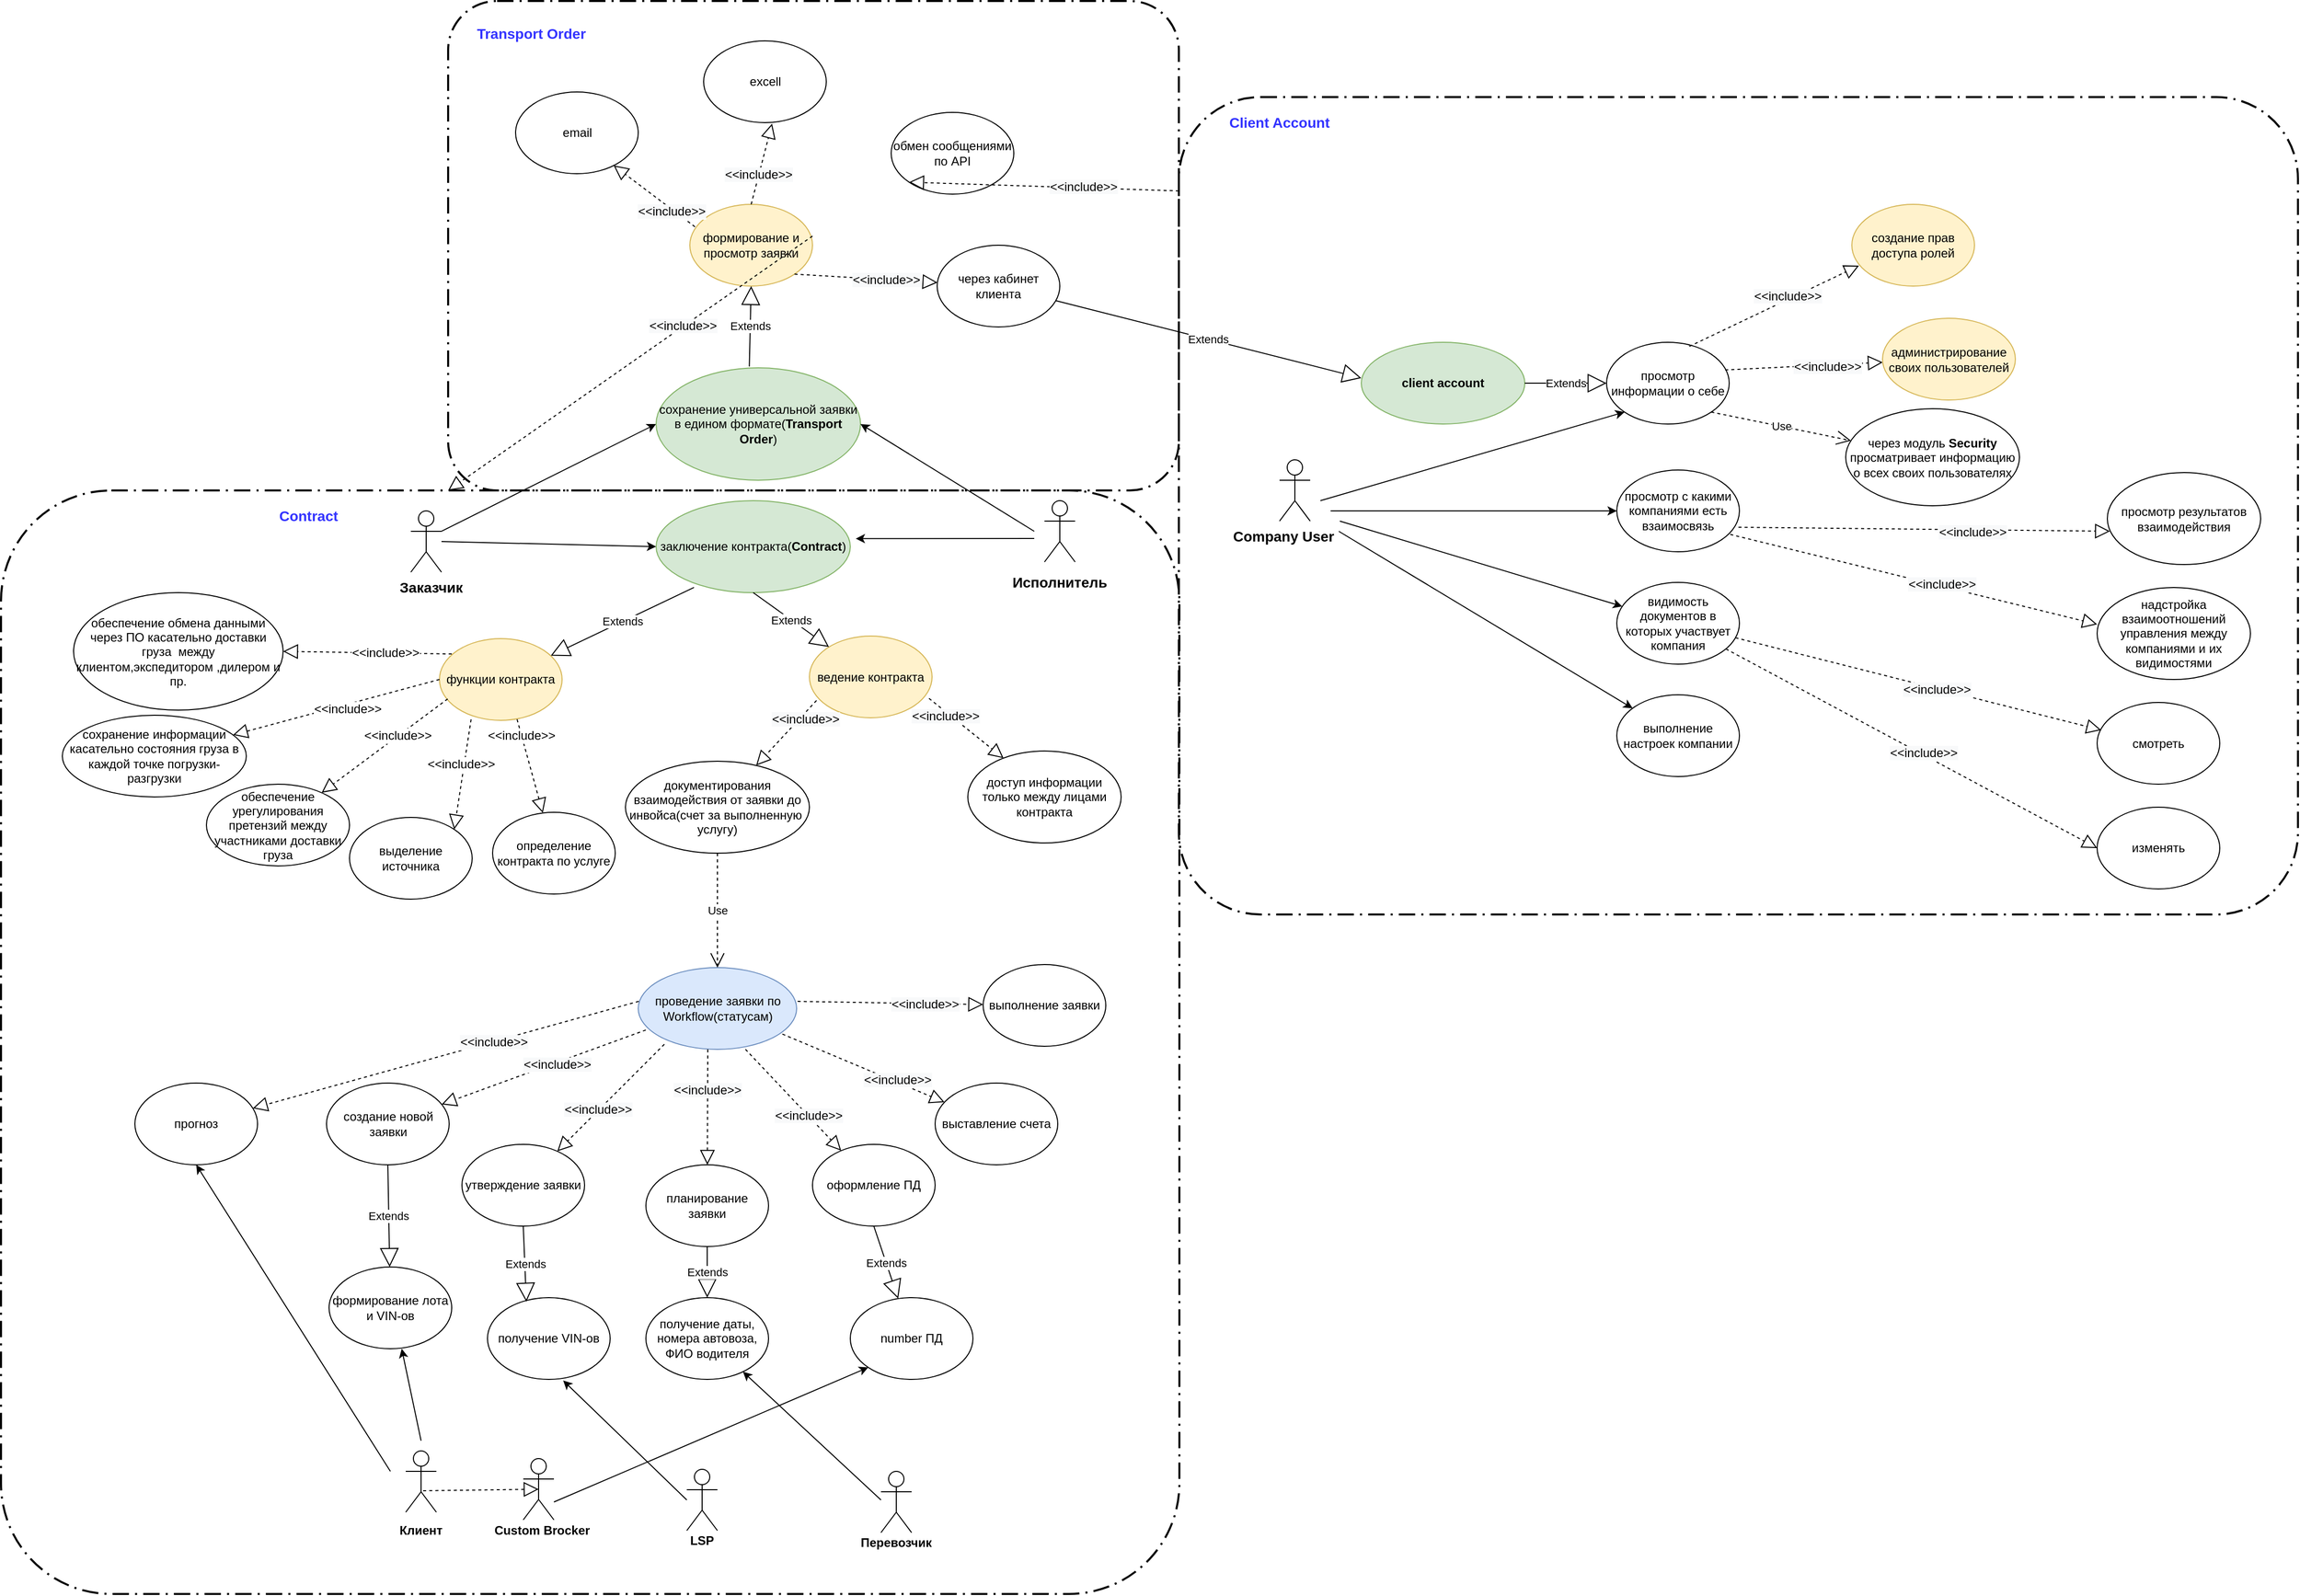 <mxfile pages="1" version="11.2.8" type="github"><diagram id="C6Fg2NXUSFVUygiS9ZsN" name="Page-1"><mxGraphModel dx="2249" dy="1963" grid="1" gridSize="10" guides="1" tooltips="1" connect="1" arrows="1" fold="1" page="1" pageScale="1" pageWidth="827" pageHeight="1169" math="0" shadow="0"><root><mxCell id="0"/><mxCell id="1" parent="0"/><mxCell id="0U8aigHpky5K89LQjDXN-1" value="Actor" style="shape=umlActor;verticalLabelPosition=bottom;labelBackgroundColor=#ffffff;verticalAlign=top;html=1;outlineConnect=0;noLabel=1;" parent="1" vertex="1"><mxGeometry x="80" y="140" width="30" height="60" as="geometry"/></mxCell><mxCell id="0U8aigHpky5K89LQjDXN-2" value="Actor" style="shape=umlActor;verticalLabelPosition=bottom;labelBackgroundColor=#ffffff;verticalAlign=top;html=1;outlineConnect=0;noLabel=1;" parent="1" vertex="1"><mxGeometry x="700" y="130" width="30" height="60" as="geometry"/></mxCell><mxCell id="0U8aigHpky5K89LQjDXN-4" value="&lt;b&gt;&lt;font style=&quot;font-size: 14px&quot;&gt;Заказчик&lt;/font&gt;&lt;/b&gt;" style="text;html=1;strokeColor=none;fillColor=none;align=center;verticalAlign=middle;whiteSpace=wrap;rounded=0;" parent="1" vertex="1"><mxGeometry x="80" y="205" width="40" height="20" as="geometry"/></mxCell><mxCell id="0U8aigHpky5K89LQjDXN-5" value="&lt;font style=&quot;font-size: 14px&quot;&gt;&lt;b&gt;Исполнитель&lt;/b&gt;&lt;/font&gt;" style="text;html=1;strokeColor=none;fillColor=none;align=center;verticalAlign=middle;whiteSpace=wrap;rounded=0;" parent="1" vertex="1"><mxGeometry x="695" y="200" width="40" height="20" as="geometry"/></mxCell><mxCell id="0U8aigHpky5K89LQjDXN-6" value="заключение контракта(&lt;b&gt;Contract&lt;/b&gt;)" style="ellipse;whiteSpace=wrap;html=1;fillColor=#d5e8d4;strokeColor=#82b366;" parent="1" vertex="1"><mxGeometry x="320" y="130" width="190" height="90" as="geometry"/></mxCell><mxCell id="0U8aigHpky5K89LQjDXN-7" value="" style="endArrow=classic;html=1;entryX=0;entryY=0.5;entryDx=0;entryDy=0;" parent="1" target="0U8aigHpky5K89LQjDXN-6" edge="1"><mxGeometry width="50" height="50" relative="1" as="geometry"><mxPoint x="110" y="170" as="sourcePoint"/><mxPoint x="290" y="150" as="targetPoint"/></mxGeometry></mxCell><mxCell id="0U8aigHpky5K89LQjDXN-8" value="" style="endArrow=classic;html=1;entryX=1.028;entryY=0.413;entryDx=0;entryDy=0;entryPerimeter=0;" parent="1" target="0U8aigHpky5K89LQjDXN-6" edge="1"><mxGeometry width="50" height="50" relative="1" as="geometry"><mxPoint x="690" y="167" as="sourcePoint"/><mxPoint x="580" y="140" as="targetPoint"/></mxGeometry></mxCell><mxCell id="0U8aigHpky5K89LQjDXN-9" value="ведение контракта" style="ellipse;whiteSpace=wrap;html=1;fillColor=#fff2cc;strokeColor=#d6b656;" parent="1" vertex="1"><mxGeometry x="470" y="262.5" width="120" height="80" as="geometry"/></mxCell><mxCell id="0U8aigHpky5K89LQjDXN-11" value="документирования взаимодействия от заявки до инвойса(счет за выполненную&amp;nbsp; услугу)" style="ellipse;whiteSpace=wrap;html=1;" parent="1" vertex="1"><mxGeometry x="290" y="385" width="180" height="90" as="geometry"/></mxCell><mxCell id="0U8aigHpky5K89LQjDXN-14" value="доступ информации только между лицами контракта" style="ellipse;whiteSpace=wrap;html=1;" parent="1" vertex="1"><mxGeometry x="625" y="375" width="150" height="90" as="geometry"/></mxCell><mxCell id="0U8aigHpky5K89LQjDXN-16" value="" style="endArrow=classic;html=1;exitX=1;exitY=0.333;exitDx=0;exitDy=0;exitPerimeter=0;entryX=0;entryY=0.5;entryDx=0;entryDy=0;" parent="1" source="0U8aigHpky5K89LQjDXN-1" target="0U8aigHpky5K89LQjDXN-17" edge="1"><mxGeometry width="50" height="50" relative="1" as="geometry"><mxPoint x="230" y="100" as="sourcePoint"/><mxPoint x="280" y="50" as="targetPoint"/></mxGeometry></mxCell><mxCell id="0U8aigHpky5K89LQjDXN-17" value="сохранение универсальной заявки в едином формате(&lt;b&gt;Transport Order&lt;/b&gt;)" style="ellipse;whiteSpace=wrap;html=1;fillColor=#d5e8d4;strokeColor=#82b366;" parent="1" vertex="1"><mxGeometry x="320" width="200" height="110" as="geometry"/></mxCell><mxCell id="0U8aigHpky5K89LQjDXN-19" value="" style="endArrow=classic;html=1;entryX=1;entryY=0.5;entryDx=0;entryDy=0;" parent="1" target="0U8aigHpky5K89LQjDXN-17" edge="1"><mxGeometry width="50" height="50" relative="1" as="geometry"><mxPoint x="690" y="160" as="sourcePoint"/><mxPoint x="510" y="80" as="targetPoint"/></mxGeometry></mxCell><mxCell id="0U8aigHpky5K89LQjDXN-21" value="формирование и просмотр заявки" style="ellipse;whiteSpace=wrap;html=1;fillColor=#fff2cc;strokeColor=#d6b656;" parent="1" vertex="1"><mxGeometry x="353" y="-160" width="120" height="80" as="geometry"/></mxCell><mxCell id="0U8aigHpky5K89LQjDXN-25" value="email" style="ellipse;whiteSpace=wrap;html=1;" parent="1" vertex="1"><mxGeometry x="182.5" y="-270" width="120" height="80" as="geometry"/></mxCell><mxCell id="0U8aigHpky5K89LQjDXN-26" value="excell" style="ellipse;whiteSpace=wrap;html=1;" parent="1" vertex="1"><mxGeometry x="366.5" y="-320" width="120" height="80" as="geometry"/></mxCell><mxCell id="0U8aigHpky5K89LQjDXN-27" value="обмен сообщениями по API" style="ellipse;whiteSpace=wrap;html=1;" parent="1" vertex="1"><mxGeometry x="550" y="-250" width="120" height="80" as="geometry"/></mxCell><mxCell id="0U8aigHpky5K89LQjDXN-48" value="&lt;span style=&quot;white-space: normal&quot;&gt;проведение заявки по Workflow(статусам)&lt;/span&gt;" style="ellipse;whiteSpace=wrap;html=1;fillColor=#dae8fc;strokeColor=#6c8ebf;" parent="1" vertex="1"><mxGeometry x="302.5" y="587" width="155" height="80" as="geometry"/></mxCell><mxCell id="0U8aigHpky5K89LQjDXN-61" value="Use" style="endArrow=open;endSize=12;dashed=1;html=1;exitX=0.5;exitY=1;exitDx=0;exitDy=0;entryX=0.5;entryY=0;entryDx=0;entryDy=0;" parent="1" source="0U8aigHpky5K89LQjDXN-11" target="0U8aigHpky5K89LQjDXN-48" edge="1"><mxGeometry width="160" relative="1" as="geometry"><mxPoint x="390" y="690" as="sourcePoint"/><mxPoint x="210" y="510" as="targetPoint"/></mxGeometry></mxCell><mxCell id="0U8aigHpky5K89LQjDXN-69" value="" style="endArrow=block;dashed=1;endFill=0;endSize=12;html=1;exitX=0.975;exitY=0.763;exitDx=0;exitDy=0;exitPerimeter=0;entryX=0.233;entryY=0.078;entryDx=0;entryDy=0;entryPerimeter=0;" parent="1" source="0U8aigHpky5K89LQjDXN-9" target="0U8aigHpky5K89LQjDXN-14" edge="1"><mxGeometry width="160" relative="1" as="geometry"><mxPoint x="450" y="370" as="sourcePoint"/><mxPoint x="550" y="380" as="targetPoint"/></mxGeometry></mxCell><mxCell id="z-uy9F7fZHCqg_2--dIz-50" value="&lt;span style=&quot;color: rgb(0 , 0 , 0) ; white-space: normal ; background-color: rgb(248 , 249 , 250)&quot;&gt;&amp;lt;&amp;lt;include&amp;gt;&amp;gt;&lt;/span&gt;" style="text;html=1;resizable=0;points=[];align=center;verticalAlign=middle;labelBackgroundColor=#ffffff;fontColor=#3333FF;" parent="0U8aigHpky5K89LQjDXN-69" vertex="1" connectable="0"><mxGeometry x="-0.51" y="-4" relative="1" as="geometry"><mxPoint as="offset"/></mxGeometry></mxCell><mxCell id="0U8aigHpky5K89LQjDXN-71" value="" style="endArrow=block;dashed=1;endFill=0;endSize=12;html=1;exitX=0.058;exitY=0.788;exitDx=0;exitDy=0;exitPerimeter=0;" parent="1" source="0U8aigHpky5K89LQjDXN-9" target="0U8aigHpky5K89LQjDXN-11" edge="1"><mxGeometry width="160" relative="1" as="geometry"><mxPoint x="230" y="340" as="sourcePoint"/><mxPoint x="390" y="340" as="targetPoint"/></mxGeometry></mxCell><mxCell id="z-uy9F7fZHCqg_2--dIz-56" value="&lt;span style=&quot;color: rgb(0 , 0 , 0) ; white-space: normal ; background-color: rgb(248 , 249 , 250)&quot;&gt;&amp;lt;&amp;lt;include&amp;gt;&amp;gt;&lt;/span&gt;" style="text;html=1;resizable=0;points=[];align=center;verticalAlign=middle;labelBackgroundColor=#ffffff;fontColor=#3333FF;" parent="0U8aigHpky5K89LQjDXN-71" vertex="1" connectable="0"><mxGeometry x="-0.524" relative="1" as="geometry"><mxPoint x="2.5" y="3" as="offset"/></mxGeometry></mxCell><mxCell id="0U8aigHpky5K89LQjDXN-75" value="Extends" style="endArrow=block;endSize=16;endFill=0;html=1;exitX=0.456;exitY=-0.012;exitDx=0;exitDy=0;exitPerimeter=0;entryX=0.5;entryY=1;entryDx=0;entryDy=0;" parent="1" source="0U8aigHpky5K89LQjDXN-17" target="0U8aigHpky5K89LQjDXN-21" edge="1"><mxGeometry width="160" relative="1" as="geometry"><mxPoint x="430" y="-20" as="sourcePoint"/><mxPoint x="590" y="-20" as="targetPoint"/></mxGeometry></mxCell><mxCell id="0U8aigHpky5K89LQjDXN-76" value="Extends" style="endArrow=block;endSize=16;endFill=0;html=1;exitX=0.5;exitY=1;exitDx=0;exitDy=0;" parent="1" source="0U8aigHpky5K89LQjDXN-6" target="0U8aigHpky5K89LQjDXN-9" edge="1"><mxGeometry width="160" relative="1" as="geometry"><mxPoint x="480" y="250" as="sourcePoint"/><mxPoint x="640" y="250" as="targetPoint"/></mxGeometry></mxCell><mxCell id="0U8aigHpky5K89LQjDXN-77" value="" style="endArrow=block;dashed=1;endFill=0;endSize=12;html=1;exitX=1;exitY=0.388;exitDx=0;exitDy=0;exitPerimeter=0;entryX=0;entryY=1;entryDx=0;entryDy=0;" parent="1" source="EOPdCmbUBt__XyWSiRzv-1" target="0U8aigHpky5K89LQjDXN-27" edge="1"><mxGeometry width="160" relative="1" as="geometry"><mxPoint x="550" y="-80" as="sourcePoint"/><mxPoint x="710" y="-80" as="targetPoint"/></mxGeometry></mxCell><mxCell id="z-uy9F7fZHCqg_2--dIz-48" value="&lt;span style=&quot;color: rgb(0 , 0 , 0) ; white-space: normal ; background-color: rgb(248 , 249 , 250)&quot;&gt;&amp;lt;&amp;lt;include&amp;gt;&amp;gt;&lt;/span&gt;" style="text;html=1;resizable=0;points=[];align=center;verticalAlign=middle;labelBackgroundColor=#ffffff;fontColor=#3333FF;" parent="0U8aigHpky5K89LQjDXN-77" vertex="1" connectable="0"><mxGeometry x="-0.292" y="-1" relative="1" as="geometry"><mxPoint as="offset"/></mxGeometry></mxCell><mxCell id="0U8aigHpky5K89LQjDXN-78" value="" style="endArrow=block;dashed=1;endFill=0;endSize=12;html=1;exitX=0.5;exitY=0;exitDx=0;exitDy=0;entryX=0.558;entryY=1.013;entryDx=0;entryDy=0;entryPerimeter=0;" parent="1" source="0U8aigHpky5K89LQjDXN-21" target="0U8aigHpky5K89LQjDXN-26" edge="1"><mxGeometry width="160" relative="1" as="geometry"><mxPoint x="460" y="-190" as="sourcePoint"/><mxPoint x="620" y="-190" as="targetPoint"/></mxGeometry></mxCell><mxCell id="z-uy9F7fZHCqg_2--dIz-46" value="&lt;span style=&quot;color: rgb(0 , 0 , 0) ; white-space: normal ; background-color: rgb(248 , 249 , 250)&quot;&gt;&amp;lt;&amp;lt;include&amp;gt;&amp;gt;&lt;/span&gt;" style="text;html=1;resizable=0;points=[];align=center;verticalAlign=middle;labelBackgroundColor=#ffffff;fontColor=#3333FF;" parent="0U8aigHpky5K89LQjDXN-78" vertex="1" connectable="0"><mxGeometry x="-0.281" y="1" relative="1" as="geometry"><mxPoint as="offset"/></mxGeometry></mxCell><mxCell id="0U8aigHpky5K89LQjDXN-84" value="планирование заявки" style="ellipse;whiteSpace=wrap;html=1;" parent="1" vertex="1"><mxGeometry x="310" y="780" width="120" height="80" as="geometry"/></mxCell><mxCell id="0U8aigHpky5K89LQjDXN-86" value="утверждение заявки" style="ellipse;whiteSpace=wrap;html=1;" parent="1" vertex="1"><mxGeometry x="130" y="760" width="120" height="80" as="geometry"/></mxCell><mxCell id="0U8aigHpky5K89LQjDXN-87" value="оформление ПД" style="ellipse;whiteSpace=wrap;html=1;" parent="1" vertex="1"><mxGeometry x="473" y="760" width="120" height="80" as="geometry"/></mxCell><mxCell id="0U8aigHpky5K89LQjDXN-90" value="создание новой заявки" style="ellipse;whiteSpace=wrap;html=1;" parent="1" vertex="1"><mxGeometry x="-2.5" y="700" width="120" height="80" as="geometry"/></mxCell><mxCell id="0U8aigHpky5K89LQjDXN-92" value="выполнение заявки" style="ellipse;whiteSpace=wrap;html=1;" parent="1" vertex="1"><mxGeometry x="640" y="584" width="120" height="80" as="geometry"/></mxCell><mxCell id="0U8aigHpky5K89LQjDXN-94" value="Actor" style="shape=umlActor;verticalLabelPosition=bottom;labelBackgroundColor=#ffffff;verticalAlign=top;html=1;noLabel=1;" parent="1" vertex="1"><mxGeometry x="75" y="1060" width="30" height="60" as="geometry"/></mxCell><mxCell id="0U8aigHpky5K89LQjDXN-95" value="Actor" style="shape=umlActor;verticalLabelPosition=bottom;labelBackgroundColor=#ffffff;verticalAlign=top;html=1;noLabel=1;" parent="1" vertex="1"><mxGeometry x="350" y="1078" width="30" height="60" as="geometry"/></mxCell><mxCell id="0U8aigHpky5K89LQjDXN-96" value="Actor" style="shape=umlActor;verticalLabelPosition=bottom;labelBackgroundColor=#ffffff;verticalAlign=top;html=1;noLabel=1;" parent="1" vertex="1"><mxGeometry x="540" y="1080" width="30" height="60" as="geometry"/></mxCell><mxCell id="0U8aigHpky5K89LQjDXN-97" value="&lt;b&gt;Клиент&lt;/b&gt;" style="text;html=1;strokeColor=none;fillColor=none;align=center;verticalAlign=middle;whiteSpace=wrap;rounded=0;" parent="1" vertex="1"><mxGeometry x="40" y="1128" width="100" height="20" as="geometry"/></mxCell><mxCell id="0U8aigHpky5K89LQjDXN-98" value="&lt;b&gt;LSP&lt;/b&gt;" style="text;html=1;strokeColor=none;fillColor=none;align=center;verticalAlign=middle;whiteSpace=wrap;rounded=0;" parent="1" vertex="1"><mxGeometry x="340" y="1138" width="50" height="20" as="geometry"/></mxCell><mxCell id="0U8aigHpky5K89LQjDXN-99" value="&lt;b&gt;Перевозчик&lt;/b&gt;" style="text;html=1;strokeColor=none;fillColor=none;align=center;verticalAlign=middle;whiteSpace=wrap;rounded=0;" parent="1" vertex="1"><mxGeometry x="520" y="1140" width="70" height="20" as="geometry"/></mxCell><mxCell id="0U8aigHpky5K89LQjDXN-101" value="формирование лота и VIN-ов" style="ellipse;whiteSpace=wrap;html=1;" parent="1" vertex="1"><mxGeometry y="880" width="120" height="80" as="geometry"/></mxCell><mxCell id="0U8aigHpky5K89LQjDXN-102" value="Extends" style="endArrow=block;endSize=16;endFill=0;html=1;exitX=0.5;exitY=1;exitDx=0;exitDy=0;" parent="1" source="0U8aigHpky5K89LQjDXN-90" target="0U8aigHpky5K89LQjDXN-101" edge="1"><mxGeometry width="160" relative="1" as="geometry"><mxPoint x="-10" y="967" as="sourcePoint"/><mxPoint x="150" y="967" as="targetPoint"/></mxGeometry></mxCell><mxCell id="0U8aigHpky5K89LQjDXN-106" value="" style="endArrow=classic;html=1;entryX=0.592;entryY=1;entryDx=0;entryDy=0;entryPerimeter=0;" parent="1" target="0U8aigHpky5K89LQjDXN-101" edge="1"><mxGeometry width="50" height="50" relative="1" as="geometry"><mxPoint x="90" y="1050" as="sourcePoint"/><mxPoint x="20" y="1177" as="targetPoint"/></mxGeometry></mxCell><mxCell id="0U8aigHpky5K89LQjDXN-111" value="получение VIN-ов" style="ellipse;whiteSpace=wrap;html=1;" parent="1" vertex="1"><mxGeometry x="155" y="910" width="120" height="80" as="geometry"/></mxCell><mxCell id="0U8aigHpky5K89LQjDXN-112" value="" style="endArrow=classic;html=1;entryX=0.617;entryY=1.013;entryDx=0;entryDy=0;entryPerimeter=0;" parent="1" target="0U8aigHpky5K89LQjDXN-111" edge="1"><mxGeometry width="50" height="50" relative="1" as="geometry"><mxPoint x="350" y="1108" as="sourcePoint"/><mxPoint x="220" y="1147" as="targetPoint"/></mxGeometry></mxCell><mxCell id="0U8aigHpky5K89LQjDXN-113" value="Extends" style="endArrow=block;endSize=16;endFill=0;html=1;exitX=0.5;exitY=1;exitDx=0;exitDy=0;entryX=0.317;entryY=0.05;entryDx=0;entryDy=0;entryPerimeter=0;" parent="1" source="0U8aigHpky5K89LQjDXN-86" target="0U8aigHpky5K89LQjDXN-111" edge="1"><mxGeometry width="160" relative="1" as="geometry"><mxPoint x="440" y="1027" as="sourcePoint"/><mxPoint x="436.258" y="1146.009" as="targetPoint"/></mxGeometry></mxCell><mxCell id="0U8aigHpky5K89LQjDXN-114" value="получение даты, номера автовоза, ФИО водителя" style="ellipse;whiteSpace=wrap;html=1;" parent="1" vertex="1"><mxGeometry x="310" y="910" width="120" height="80" as="geometry"/></mxCell><mxCell id="0U8aigHpky5K89LQjDXN-115" value="Extends" style="endArrow=block;endSize=16;endFill=0;html=1;exitX=0.5;exitY=1;exitDx=0;exitDy=0;" parent="1" source="0U8aigHpky5K89LQjDXN-84" target="0U8aigHpky5K89LQjDXN-114" edge="1"><mxGeometry width="160" relative="1" as="geometry"><mxPoint x="320" y="977" as="sourcePoint"/><mxPoint x="480" y="977" as="targetPoint"/></mxGeometry></mxCell><mxCell id="0U8aigHpky5K89LQjDXN-116" value="" style="endArrow=classic;html=1;" parent="1" target="0U8aigHpky5K89LQjDXN-114" edge="1"><mxGeometry width="50" height="50" relative="1" as="geometry"><mxPoint x="540" y="1108" as="sourcePoint"/><mxPoint x="460" y="1177" as="targetPoint"/></mxGeometry></mxCell><mxCell id="0U8aigHpky5K89LQjDXN-117" value="Actor" style="shape=umlActor;verticalLabelPosition=bottom;labelBackgroundColor=#ffffff;verticalAlign=top;html=1;noLabel=1;" parent="1" vertex="1"><mxGeometry x="190" y="1067.5" width="30" height="60" as="geometry"/></mxCell><mxCell id="0U8aigHpky5K89LQjDXN-136" value="&lt;b&gt;Custom Brocker&lt;/b&gt;" style="text;html=1;strokeColor=none;fillColor=none;align=center;verticalAlign=middle;whiteSpace=wrap;rounded=0;" parent="1" vertex="1"><mxGeometry x="155" y="1128" width="107" height="20" as="geometry"/></mxCell><mxCell id="0U8aigHpky5K89LQjDXN-137" value="number ПД" style="ellipse;whiteSpace=wrap;html=1;" parent="1" vertex="1"><mxGeometry x="510" y="910" width="120" height="80" as="geometry"/></mxCell><mxCell id="0U8aigHpky5K89LQjDXN-138" value="Extends" style="endArrow=block;endSize=16;endFill=0;html=1;exitX=0.5;exitY=1;exitDx=0;exitDy=0;" parent="1" source="0U8aigHpky5K89LQjDXN-87" target="0U8aigHpky5K89LQjDXN-137" edge="1"><mxGeometry width="160" relative="1" as="geometry"><mxPoint x="315" y="907" as="sourcePoint"/><mxPoint x="371.026" y="1019.053" as="targetPoint"/></mxGeometry></mxCell><mxCell id="0U8aigHpky5K89LQjDXN-139" value="" style="endArrow=classic;html=1;entryX=0;entryY=1;entryDx=0;entryDy=0;" parent="1" target="0U8aigHpky5K89LQjDXN-137" edge="1"><mxGeometry width="50" height="50" relative="1" as="geometry"><mxPoint x="220" y="1110" as="sourcePoint"/><mxPoint x="490" y="1077" as="targetPoint"/></mxGeometry></mxCell><mxCell id="0U8aigHpky5K89LQjDXN-140" value="" style="endArrow=block;dashed=1;endFill=0;endSize=12;html=1;exitX=0.048;exitY=0.763;exitDx=0;exitDy=0;exitPerimeter=0;" parent="1" source="0U8aigHpky5K89LQjDXN-48" target="0U8aigHpky5K89LQjDXN-90" edge="1"><mxGeometry width="160" relative="1" as="geometry"><mxPoint x="206" y="675.26" as="sourcePoint"/><mxPoint x="340" y="747" as="targetPoint"/></mxGeometry></mxCell><mxCell id="z-uy9F7fZHCqg_2--dIz-62" value="&lt;span style=&quot;color: rgb(0 , 0 , 0) ; white-space: normal ; background-color: rgb(248 , 249 , 250)&quot;&gt;&amp;lt;&amp;lt;include&amp;gt;&amp;gt;&lt;/span&gt;" style="text;html=1;resizable=0;points=[];align=center;verticalAlign=middle;labelBackgroundColor=#ffffff;fontColor=#3333FF;" parent="0U8aigHpky5K89LQjDXN-140" vertex="1" connectable="0"><mxGeometry x="-0.122" y="2" relative="1" as="geometry"><mxPoint as="offset"/></mxGeometry></mxCell><mxCell id="0U8aigHpky5K89LQjDXN-141" value="" style="endArrow=block;dashed=1;endFill=0;endSize=12;html=1;exitX=0.165;exitY=0.938;exitDx=0;exitDy=0;exitPerimeter=0;" parent="1" source="0U8aigHpky5K89LQjDXN-48" target="0U8aigHpky5K89LQjDXN-86" edge="1"><mxGeometry width="160" relative="1" as="geometry"><mxPoint x="281.858" y="697" as="sourcePoint"/><mxPoint x="360" y="767" as="targetPoint"/></mxGeometry></mxCell><mxCell id="z-uy9F7fZHCqg_2--dIz-61" value="&lt;span style=&quot;color: rgb(0 , 0 , 0) ; white-space: normal ; background-color: rgb(248 , 249 , 250)&quot;&gt;&amp;lt;&amp;lt;include&amp;gt;&amp;gt;&lt;/span&gt;" style="text;html=1;resizable=0;points=[];align=center;verticalAlign=middle;labelBackgroundColor=#ffffff;fontColor=#3333FF;" parent="0U8aigHpky5K89LQjDXN-141" vertex="1" connectable="0"><mxGeometry x="0.227" y="-1" relative="1" as="geometry"><mxPoint as="offset"/></mxGeometry></mxCell><mxCell id="0U8aigHpky5K89LQjDXN-142" value="" style="endArrow=block;dashed=1;endFill=0;endSize=12;html=1;exitX=0.439;exitY=1;exitDx=0;exitDy=0;exitPerimeter=0;" parent="1" source="0U8aigHpky5K89LQjDXN-48" target="0U8aigHpky5K89LQjDXN-84" edge="1"><mxGeometry width="160" relative="1" as="geometry"><mxPoint x="350" y="777" as="sourcePoint"/><mxPoint x="510" y="777" as="targetPoint"/></mxGeometry></mxCell><mxCell id="z-uy9F7fZHCqg_2--dIz-60" value="&lt;span style=&quot;color: rgb(0 , 0 , 0) ; white-space: normal ; background-color: rgb(248 , 249 , 250)&quot;&gt;&amp;lt;&amp;lt;include&amp;gt;&amp;gt;&lt;/span&gt;" style="text;html=1;resizable=0;points=[];align=center;verticalAlign=middle;labelBackgroundColor=#ffffff;fontColor=#3333FF;" parent="0U8aigHpky5K89LQjDXN-142" vertex="1" connectable="0"><mxGeometry x="-0.296" y="-2" relative="1" as="geometry"><mxPoint x="1" as="offset"/></mxGeometry></mxCell><mxCell id="0U8aigHpky5K89LQjDXN-143" value="" style="endArrow=block;dashed=1;endFill=0;endSize=12;html=1;exitX=0.677;exitY=1;exitDx=0;exitDy=0;exitPerimeter=0;" parent="1" source="0U8aigHpky5K89LQjDXN-48" target="0U8aigHpky5K89LQjDXN-87" edge="1"><mxGeometry width="160" relative="1" as="geometry"><mxPoint x="390" y="777" as="sourcePoint"/><mxPoint x="550" y="777" as="targetPoint"/></mxGeometry></mxCell><mxCell id="z-uy9F7fZHCqg_2--dIz-59" value="&lt;span style=&quot;color: rgb(0 , 0 , 0) ; white-space: normal ; background-color: rgb(248 , 249 , 250)&quot;&gt;&amp;lt;&amp;lt;include&amp;gt;&amp;gt;&lt;/span&gt;" style="text;html=1;resizable=0;points=[];align=center;verticalAlign=middle;labelBackgroundColor=#ffffff;fontColor=#3333FF;" parent="0U8aigHpky5K89LQjDXN-143" vertex="1" connectable="0"><mxGeometry x="0.307" relative="1" as="geometry"><mxPoint as="offset"/></mxGeometry></mxCell><mxCell id="0U8aigHpky5K89LQjDXN-144" value="" style="endArrow=block;dashed=1;endFill=0;endSize=12;html=1;exitX=1.006;exitY=0.413;exitDx=0;exitDy=0;exitPerimeter=0;" parent="1" source="0U8aigHpky5K89LQjDXN-48" target="0U8aigHpky5K89LQjDXN-92" edge="1"><mxGeometry width="160" relative="1" as="geometry"><mxPoint x="480" y="777" as="sourcePoint"/><mxPoint x="640" y="777" as="targetPoint"/></mxGeometry></mxCell><mxCell id="z-uy9F7fZHCqg_2--dIz-57" value="&lt;span style=&quot;color: rgb(0 , 0 , 0) ; white-space: normal ; background-color: rgb(248 , 249 , 250)&quot;&gt;&amp;lt;&amp;lt;include&amp;gt;&amp;gt;&lt;/span&gt;" style="text;html=1;resizable=0;points=[];align=center;verticalAlign=middle;labelBackgroundColor=#ffffff;fontColor=#3333FF;" parent="0U8aigHpky5K89LQjDXN-144" vertex="1" connectable="0"><mxGeometry x="0.364" y="-1" relative="1" as="geometry"><mxPoint as="offset"/></mxGeometry></mxCell><mxCell id="0U8aigHpky5K89LQjDXN-151" value="" style="endArrow=block;dashed=1;endFill=0;endSize=12;html=1;exitX=0.042;exitY=0.275;exitDx=0;exitDy=0;entryX=0.8;entryY=0.9;entryDx=0;entryDy=0;entryPerimeter=0;exitPerimeter=0;" parent="1" source="0U8aigHpky5K89LQjDXN-21" target="0U8aigHpky5K89LQjDXN-25" edge="1"><mxGeometry width="160" relative="1" as="geometry"><mxPoint x="220" y="-90" as="sourcePoint"/><mxPoint x="238.96" y="-158.96" as="targetPoint"/></mxGeometry></mxCell><mxCell id="z-uy9F7fZHCqg_2--dIz-47" value="&lt;span style=&quot;color: rgb(0 , 0 , 0) ; white-space: normal ; background-color: rgb(248 , 249 , 250)&quot;&gt;&amp;lt;&amp;lt;include&amp;gt;&amp;gt;&lt;/span&gt;" style="text;html=1;resizable=0;points=[];align=center;verticalAlign=middle;labelBackgroundColor=#ffffff;fontColor=#3333FF;" parent="0U8aigHpky5K89LQjDXN-151" vertex="1" connectable="0"><mxGeometry x="-0.431" y="1" relative="1" as="geometry"><mxPoint y="1" as="offset"/></mxGeometry></mxCell><mxCell id="EOPdCmbUBt__XyWSiRzv-2" value="через кабинет клиента" style="ellipse;whiteSpace=wrap;html=1;" parent="1" vertex="1"><mxGeometry x="595" y="-120" width="120" height="80" as="geometry"/></mxCell><mxCell id="EOPdCmbUBt__XyWSiRzv-4" value="" style="endArrow=block;dashed=1;endFill=0;endSize=12;html=1;exitX=1;exitY=1;exitDx=0;exitDy=0;" parent="1" source="0U8aigHpky5K89LQjDXN-21" target="EOPdCmbUBt__XyWSiRzv-2" edge="1"><mxGeometry width="160" relative="1" as="geometry"><mxPoint x="525" y="-95.862" as="sourcePoint"/><mxPoint x="242.96" y="-170" as="targetPoint"/></mxGeometry></mxCell><mxCell id="z-uy9F7fZHCqg_2--dIz-49" value="&lt;span style=&quot;color: rgb(0 , 0 , 0) ; white-space: normal ; background-color: rgb(248 , 249 , 250)&quot;&gt;&amp;lt;&amp;lt;include&amp;gt;&amp;gt;&lt;/span&gt;" style="text;html=1;resizable=0;points=[];align=center;verticalAlign=middle;labelBackgroundColor=#ffffff;fontColor=#3333FF;" parent="EOPdCmbUBt__XyWSiRzv-4" vertex="1" connectable="0"><mxGeometry x="0.275" relative="1" as="geometry"><mxPoint as="offset"/></mxGeometry></mxCell><mxCell id="EOPdCmbUBt__XyWSiRzv-12" style="edgeStyle=orthogonalEdgeStyle;rounded=0;orthogonalLoop=1;jettySize=auto;html=1;exitX=0.5;exitY=1;exitDx=0;exitDy=0;" parent="1" edge="1"><mxGeometry relative="1" as="geometry"><mxPoint x="295" y="-103" as="sourcePoint"/><mxPoint x="295" y="-103" as="targetPoint"/></mxGeometry></mxCell><mxCell id="EOPdCmbUBt__XyWSiRzv-16" style="edgeStyle=orthogonalEdgeStyle;rounded=0;orthogonalLoop=1;jettySize=auto;html=1;exitX=0.5;exitY=1;exitDx=0;exitDy=0;" parent="1" edge="1"><mxGeometry relative="1" as="geometry"><mxPoint x="495" y="-90" as="sourcePoint"/><mxPoint x="495" y="-90" as="targetPoint"/></mxGeometry></mxCell><mxCell id="EOPdCmbUBt__XyWSiRzv-22" value="Extends" style="endArrow=block;endSize=16;endFill=0;html=1;" parent="1" source="EOPdCmbUBt__XyWSiRzv-2" edge="1"><mxGeometry width="160" relative="1" as="geometry"><mxPoint x="860" y="-30" as="sourcePoint"/><mxPoint x="1010" y="10" as="targetPoint"/></mxGeometry></mxCell><mxCell id="EOPdCmbUBt__XyWSiRzv-23" value="&lt;b&gt;&lt;font style=&quot;font-size: 14px&quot; color=&quot;#3333ff&quot;&gt;Transport Order&lt;/font&gt;&lt;/b&gt;" style="text;html=1;strokeColor=none;fillColor=none;align=center;verticalAlign=middle;whiteSpace=wrap;rounded=0;" parent="1" vertex="1"><mxGeometry x="128" y="-337" width="140" height="20" as="geometry"/></mxCell><mxCell id="EOPdCmbUBt__XyWSiRzv-27" style="edgeStyle=orthogonalEdgeStyle;rounded=0;orthogonalLoop=1;jettySize=auto;html=1;exitX=0.5;exitY=1;exitDx=0;exitDy=0;" parent="1" edge="1"><mxGeometry relative="1" as="geometry"><mxPoint x="100" y="226" as="sourcePoint"/><mxPoint x="100" y="226" as="targetPoint"/></mxGeometry></mxCell><mxCell id="EOPdCmbUBt__XyWSiRzv-30" value="&lt;b&gt;&lt;font style=&quot;font-size: 12px&quot;&gt;client account&lt;/font&gt;&lt;/b&gt;" style="ellipse;whiteSpace=wrap;html=1;fillColor=#d5e8d4;strokeColor=#82b366;" parent="1" vertex="1"><mxGeometry x="1010" y="-25" width="160" height="80" as="geometry"/></mxCell><mxCell id="EOPdCmbUBt__XyWSiRzv-31" value="Actor" style="shape=umlActor;verticalLabelPosition=bottom;labelBackgroundColor=#ffffff;verticalAlign=top;html=1;outlineConnect=0;noLabel=1;" parent="1" vertex="1"><mxGeometry x="930" y="90" width="30" height="60" as="geometry"/></mxCell><mxCell id="EOPdCmbUBt__XyWSiRzv-32" value="&lt;b&gt;&lt;font style=&quot;font-size: 14px&quot;&gt;Company User&lt;/font&gt;&lt;/b&gt;" style="text;html=1;strokeColor=none;fillColor=none;align=center;verticalAlign=middle;whiteSpace=wrap;rounded=0;" parent="1" vertex="1"><mxGeometry x="880" y="155" width="108" height="20" as="geometry"/></mxCell><mxCell id="EOPdCmbUBt__XyWSiRzv-34" value="" style="endArrow=classic;html=1;entryX=0;entryY=1;entryDx=0;entryDy=0;" parent="1" target="EOPdCmbUBt__XyWSiRzv-35" edge="1"><mxGeometry width="50" height="50" relative="1" as="geometry"><mxPoint x="970" y="130" as="sourcePoint"/><mxPoint x="1180" y="100" as="targetPoint"/></mxGeometry></mxCell><mxCell id="EOPdCmbUBt__XyWSiRzv-35" value="просмотр информации о себе" style="ellipse;whiteSpace=wrap;html=1;" parent="1" vertex="1"><mxGeometry x="1250" y="-25" width="120" height="80" as="geometry"/></mxCell><mxCell id="EOPdCmbUBt__XyWSiRzv-36" value="Extends" style="endArrow=block;endSize=16;endFill=0;html=1;exitX=1;exitY=0.5;exitDx=0;exitDy=0;" parent="1" source="EOPdCmbUBt__XyWSiRzv-30" target="EOPdCmbUBt__XyWSiRzv-35" edge="1"><mxGeometry width="160" relative="1" as="geometry"><mxPoint x="1050" y="-130" as="sourcePoint"/><mxPoint x="1363.635" y="-53.71" as="targetPoint"/></mxGeometry></mxCell><mxCell id="EOPdCmbUBt__XyWSiRzv-37" value="" style="endArrow=classic;html=1;" parent="1" target="EOPdCmbUBt__XyWSiRzv-38" edge="1"><mxGeometry width="50" height="50" relative="1" as="geometry"><mxPoint x="980" y="140" as="sourcePoint"/><mxPoint x="1190" y="150" as="targetPoint"/></mxGeometry></mxCell><mxCell id="EOPdCmbUBt__XyWSiRzv-38" value="просмотр с какими компаниями есть взаимосвязь" style="ellipse;whiteSpace=wrap;html=1;" parent="1" vertex="1"><mxGeometry x="1260" y="100" width="120" height="80" as="geometry"/></mxCell><mxCell id="EOPdCmbUBt__XyWSiRzv-39" value="видимость документов в которых участвует компания" style="ellipse;whiteSpace=wrap;html=1;" parent="1" vertex="1"><mxGeometry x="1260" y="210" width="120" height="80" as="geometry"/></mxCell><mxCell id="EOPdCmbUBt__XyWSiRzv-40" value="" style="endArrow=classic;html=1;" parent="1" target="EOPdCmbUBt__XyWSiRzv-39" edge="1"><mxGeometry width="50" height="50" relative="1" as="geometry"><mxPoint x="989" y="150" as="sourcePoint"/><mxPoint x="1150" y="220" as="targetPoint"/></mxGeometry></mxCell><mxCell id="EOPdCmbUBt__XyWSiRzv-41" value="выполнение настроек компании" style="ellipse;whiteSpace=wrap;html=1;" parent="1" vertex="1"><mxGeometry x="1260" y="320" width="120" height="80" as="geometry"/></mxCell><mxCell id="EOPdCmbUBt__XyWSiRzv-42" value="" style="endArrow=classic;html=1;exitX=1;exitY=0.25;exitDx=0;exitDy=0;" parent="1" source="EOPdCmbUBt__XyWSiRzv-32" target="EOPdCmbUBt__XyWSiRzv-41" edge="1"><mxGeometry width="50" height="50" relative="1" as="geometry"><mxPoint x="1110" y="330" as="sourcePoint"/><mxPoint x="1160" y="280" as="targetPoint"/></mxGeometry></mxCell><mxCell id="EOPdCmbUBt__XyWSiRzv-43" value="" style="endArrow=block;dashed=1;endFill=0;endSize=12;html=1;exitX=0.675;exitY=0.05;exitDx=0;exitDy=0;entryX=0.058;entryY=0.75;entryDx=0;entryDy=0;entryPerimeter=0;exitPerimeter=0;" parent="1" source="EOPdCmbUBt__XyWSiRzv-35" target="EOPdCmbUBt__XyWSiRzv-46" edge="1"><mxGeometry width="160" relative="1" as="geometry"><mxPoint x="1390" y="-90" as="sourcePoint"/><mxPoint x="1440" y="-90" as="targetPoint"/></mxGeometry></mxCell><mxCell id="z-uy9F7fZHCqg_2--dIz-40" value="&lt;span style=&quot;color: rgb(0 , 0 , 0) ; white-space: normal ; background-color: rgb(248 , 249 , 250)&quot;&gt;&amp;lt;&amp;lt;include&amp;gt;&amp;gt;&lt;/span&gt;" style="text;html=1;resizable=0;points=[];align=center;verticalAlign=middle;labelBackgroundColor=#ffffff;fontColor=#3333FF;" parent="EOPdCmbUBt__XyWSiRzv-43" vertex="1" connectable="0"><mxGeometry x="0.172" y="3" relative="1" as="geometry"><mxPoint as="offset"/></mxGeometry></mxCell><mxCell id="EOPdCmbUBt__XyWSiRzv-44" value="" style="endArrow=block;dashed=1;endFill=0;endSize=12;html=1;exitX=0.967;exitY=0.338;exitDx=0;exitDy=0;exitPerimeter=0;" parent="1" source="EOPdCmbUBt__XyWSiRzv-35" target="EOPdCmbUBt__XyWSiRzv-49" edge="1"><mxGeometry width="160" relative="1" as="geometry"><mxPoint x="1460" y="-20" as="sourcePoint"/><mxPoint x="1500" y="-10" as="targetPoint"/></mxGeometry></mxCell><mxCell id="z-uy9F7fZHCqg_2--dIz-41" value="&lt;span style=&quot;color: rgb(0 , 0 , 0) ; white-space: normal ; background-color: rgb(248 , 249 , 250)&quot;&gt;&amp;lt;&amp;lt;include&amp;gt;&amp;gt;&lt;/span&gt;" style="text;html=1;resizable=0;points=[];align=center;verticalAlign=middle;labelBackgroundColor=#ffffff;fontColor=#3333FF;" parent="EOPdCmbUBt__XyWSiRzv-44" vertex="1" connectable="0"><mxGeometry x="0.287" y="-1" relative="1" as="geometry"><mxPoint as="offset"/></mxGeometry></mxCell><mxCell id="EOPdCmbUBt__XyWSiRzv-46" value="создание прав доступа ролей" style="ellipse;whiteSpace=wrap;html=1;fillColor=#fff2cc;strokeColor=#d6b656;" parent="1" vertex="1"><mxGeometry x="1490" y="-160" width="120" height="80" as="geometry"/></mxCell><mxCell id="EOPdCmbUBt__XyWSiRzv-49" value="администрирование своих пользователей" style="ellipse;whiteSpace=wrap;html=1;fillColor=#fff2cc;strokeColor=#d6b656;" parent="1" vertex="1"><mxGeometry x="1520" y="-48.5" width="130" height="80" as="geometry"/></mxCell><mxCell id="EOPdCmbUBt__XyWSiRzv-50" value="через модуль &lt;b&gt;Security &lt;/b&gt;просматривает информацию о всех своих пользователях" style="ellipse;whiteSpace=wrap;html=1;" parent="1" vertex="1"><mxGeometry x="1484" y="40" width="170" height="95" as="geometry"/></mxCell><mxCell id="EOPdCmbUBt__XyWSiRzv-58" value="Use" style="endArrow=open;endSize=12;dashed=1;html=1;exitX=1;exitY=1;exitDx=0;exitDy=0;" parent="1" source="EOPdCmbUBt__XyWSiRzv-35" target="EOPdCmbUBt__XyWSiRzv-50" edge="1"><mxGeometry width="160" relative="1" as="geometry"><mxPoint x="1400" y="70" as="sourcePoint"/><mxPoint x="1560" y="70" as="targetPoint"/></mxGeometry></mxCell><mxCell id="EOPdCmbUBt__XyWSiRzv-60" value="" style="endArrow=block;dashed=1;endFill=0;endSize=12;html=1;exitX=0.992;exitY=0.7;exitDx=0;exitDy=0;exitPerimeter=0;entryX=0.017;entryY=0.638;entryDx=0;entryDy=0;entryPerimeter=0;" parent="1" source="EOPdCmbUBt__XyWSiRzv-38" target="EOPdCmbUBt__XyWSiRzv-62" edge="1"><mxGeometry width="160" relative="1" as="geometry"><mxPoint x="1480" y="220" as="sourcePoint"/><mxPoint x="1700" y="180" as="targetPoint"/></mxGeometry></mxCell><mxCell id="z-uy9F7fZHCqg_2--dIz-42" value="&lt;span style=&quot;color: rgb(0 , 0 , 0) ; white-space: normal ; background-color: rgb(248 , 249 , 250)&quot;&gt;&amp;lt;&amp;lt;include&amp;gt;&amp;gt;&lt;/span&gt;" style="text;html=1;resizable=0;points=[];align=center;verticalAlign=middle;labelBackgroundColor=#ffffff;fontColor=#3333FF;" parent="EOPdCmbUBt__XyWSiRzv-60" vertex="1" connectable="0"><mxGeometry x="0.256" y="-2" relative="1" as="geometry"><mxPoint as="offset"/></mxGeometry></mxCell><mxCell id="EOPdCmbUBt__XyWSiRzv-61" value="" style="endArrow=block;dashed=1;endFill=0;endSize=12;html=1;exitX=0.925;exitY=0.788;exitDx=0;exitDy=0;exitPerimeter=0;entryX=0;entryY=0.4;entryDx=0;entryDy=0;entryPerimeter=0;" parent="1" source="EOPdCmbUBt__XyWSiRzv-38" target="EOPdCmbUBt__XyWSiRzv-63" edge="1"><mxGeometry width="160" relative="1" as="geometry"><mxPoint x="1570" y="270" as="sourcePoint"/><mxPoint x="1690" y="240" as="targetPoint"/></mxGeometry></mxCell><mxCell id="z-uy9F7fZHCqg_2--dIz-43" value="&lt;span style=&quot;color: rgb(0 , 0 , 0) ; white-space: normal ; background-color: rgb(248 , 249 , 250)&quot;&gt;&amp;lt;&amp;lt;include&amp;gt;&amp;gt;&lt;/span&gt;" style="text;html=1;resizable=0;points=[];align=center;verticalAlign=middle;labelBackgroundColor=#ffffff;fontColor=#3333FF;" parent="EOPdCmbUBt__XyWSiRzv-61" vertex="1" connectable="0"><mxGeometry x="0.144" y="2" relative="1" as="geometry"><mxPoint x="1" as="offset"/></mxGeometry></mxCell><mxCell id="EOPdCmbUBt__XyWSiRzv-62" value="просмотр результатов взаимодействия" style="ellipse;whiteSpace=wrap;html=1;" parent="1" vertex="1"><mxGeometry x="1740" y="102.5" width="150" height="90" as="geometry"/></mxCell><mxCell id="EOPdCmbUBt__XyWSiRzv-63" value="надстройка взаимоотношений управления между компаниями и их видимостями" style="ellipse;whiteSpace=wrap;html=1;" parent="1" vertex="1"><mxGeometry x="1730" y="215" width="150" height="90" as="geometry"/></mxCell><mxCell id="EOPdCmbUBt__XyWSiRzv-71" value="" style="endArrow=block;dashed=1;endFill=0;endSize=12;html=1;entryX=0.033;entryY=0.338;entryDx=0;entryDy=0;entryPerimeter=0;" parent="1" source="EOPdCmbUBt__XyWSiRzv-39" target="EOPdCmbUBt__XyWSiRzv-73" edge="1"><mxGeometry width="160" relative="1" as="geometry"><mxPoint x="1480" y="310" as="sourcePoint"/><mxPoint x="1750" y="360" as="targetPoint"/></mxGeometry></mxCell><mxCell id="z-uy9F7fZHCqg_2--dIz-44" value="&lt;span style=&quot;color: rgb(0 , 0 , 0) ; white-space: normal ; background-color: rgb(248 , 249 , 250)&quot;&gt;&amp;lt;&amp;lt;include&amp;gt;&amp;gt;&lt;/span&gt;" style="text;html=1;resizable=0;points=[];align=center;verticalAlign=middle;labelBackgroundColor=#ffffff;fontColor=#3333FF;" parent="EOPdCmbUBt__XyWSiRzv-71" vertex="1" connectable="0"><mxGeometry x="0.102" y="-1" relative="1" as="geometry"><mxPoint as="offset"/></mxGeometry></mxCell><mxCell id="EOPdCmbUBt__XyWSiRzv-72" value="" style="endArrow=block;dashed=1;endFill=0;endSize=12;html=1;entryX=0;entryY=0.5;entryDx=0;entryDy=0;" parent="1" source="EOPdCmbUBt__XyWSiRzv-39" target="EOPdCmbUBt__XyWSiRzv-74" edge="1"><mxGeometry width="160" relative="1" as="geometry"><mxPoint x="1380" y="280" as="sourcePoint"/><mxPoint x="1690" y="440" as="targetPoint"/></mxGeometry></mxCell><mxCell id="z-uy9F7fZHCqg_2--dIz-45" value="&lt;span style=&quot;color: rgb(0 , 0 , 0) ; white-space: normal ; background-color: rgb(248 , 249 , 250)&quot;&gt;&amp;lt;&amp;lt;include&amp;gt;&amp;gt;&lt;/span&gt;" style="text;html=1;resizable=0;points=[];align=center;verticalAlign=middle;labelBackgroundColor=#ffffff;fontColor=#3333FF;" parent="EOPdCmbUBt__XyWSiRzv-72" vertex="1" connectable="0"><mxGeometry x="0.058" y="2" relative="1" as="geometry"><mxPoint as="offset"/></mxGeometry></mxCell><mxCell id="EOPdCmbUBt__XyWSiRzv-73" value="смотреть" style="ellipse;whiteSpace=wrap;html=1;" parent="1" vertex="1"><mxGeometry x="1730" y="327.5" width="120" height="80" as="geometry"/></mxCell><mxCell id="EOPdCmbUBt__XyWSiRzv-74" value="изменять" style="ellipse;whiteSpace=wrap;html=1;" parent="1" vertex="1"><mxGeometry x="1730" y="430" width="120" height="80" as="geometry"/></mxCell><mxCell id="EOPdCmbUBt__XyWSiRzv-78" value="" style="rounded=1;arcSize=10;dashed=1;strokeColor=#000000;fillColor=none;gradientColor=none;dashPattern=8 3 1 3;strokeWidth=2;" parent="1" vertex="1"><mxGeometry x="831.5" y="-265" width="1095" height="800" as="geometry"/></mxCell><mxCell id="EOPdCmbUBt__XyWSiRzv-79" value="&lt;b&gt;&lt;font style=&quot;font-size: 14px&quot; color=&quot;#3333ff&quot;&gt;Client Account&lt;/font&gt;&lt;/b&gt;" style="text;html=1;strokeColor=none;fillColor=none;align=center;verticalAlign=middle;whiteSpace=wrap;rounded=0;" parent="1" vertex="1"><mxGeometry x="860" y="-250" width="140" height="20" as="geometry"/></mxCell><mxCell id="gSJq7Nj-WdKcOniv4EEG-39" value="" style="endArrow=block;dashed=1;endFill=0;endSize=12;html=1;exitX=0.567;exitY=0.65;exitDx=0;exitDy=0;exitPerimeter=0;entryX=0.5;entryY=0.5;entryDx=0;entryDy=0;entryPerimeter=0;" parent="1" source="0U8aigHpky5K89LQjDXN-94" target="0U8aigHpky5K89LQjDXN-117" edge="1"><mxGeometry width="160" relative="1" as="geometry"><mxPoint x="110" y="1277" as="sourcePoint"/><mxPoint x="270" y="1277" as="targetPoint"/></mxGeometry></mxCell><mxCell id="eHptM3mgxeP8XR6ZbVSa-2" value="" style="rounded=1;arcSize=10;dashed=1;strokeColor=#000000;fillColor=none;gradientColor=none;dashPattern=8 3 1 3;strokeWidth=2;" parent="1" vertex="1"><mxGeometry x="-321" y="120" width="1153" height="1080" as="geometry"/></mxCell><mxCell id="ATGRAzJtM1Wf90Kb507O-1" value="выставление счета" style="ellipse;whiteSpace=wrap;html=1;" parent="1" vertex="1"><mxGeometry x="593" y="700" width="120" height="80" as="geometry"/></mxCell><mxCell id="ATGRAzJtM1Wf90Kb507O-11" value="прогноз" style="ellipse;whiteSpace=wrap;html=1;" parent="1" vertex="1"><mxGeometry x="-190" y="700" width="120" height="80" as="geometry"/></mxCell><mxCell id="wqFE763giC3ko0ZIGTmW-1" value="&lt;b&gt;&lt;font style=&quot;font-size: 14px&quot;&gt;Contract&lt;/font&gt;&lt;/b&gt;" style="text;html=1;strokeColor=none;fillColor=none;align=center;verticalAlign=middle;whiteSpace=wrap;rounded=0;fontColor=#3333FF;" parent="1" vertex="1"><mxGeometry x="-65" y="135" width="90" height="20" as="geometry"/></mxCell><mxCell id="z-uy9F7fZHCqg_2--dIz-2" value="" style="endArrow=block;dashed=1;endFill=0;endSize=12;html=1;" parent="1" target="ATGRAzJtM1Wf90Kb507O-11" edge="1"><mxGeometry width="160" relative="1" as="geometry"><mxPoint x="303" y="620" as="sourcePoint"/><mxPoint x="187.702" y="605.04" as="targetPoint"/></mxGeometry></mxCell><mxCell id="z-uy9F7fZHCqg_2--dIz-63" value="&lt;span style=&quot;color: rgb(0 , 0 , 0) ; white-space: normal ; background-color: rgb(248 , 249 , 250)&quot;&gt;&amp;lt;&amp;lt;include&amp;gt;&amp;gt;&lt;/span&gt;" style="text;html=1;resizable=0;points=[];align=center;verticalAlign=middle;labelBackgroundColor=#ffffff;fontColor=#3333FF;" parent="z-uy9F7fZHCqg_2--dIz-2" vertex="1" connectable="0"><mxGeometry x="-0.246" relative="1" as="geometry"><mxPoint as="offset"/></mxGeometry></mxCell><mxCell id="z-uy9F7fZHCqg_2--dIz-5" value="" style="endArrow=block;dashed=1;endFill=0;endSize=12;html=1;exitX=0.91;exitY=0.813;exitDx=0;exitDy=0;exitPerimeter=0;" parent="1" source="0U8aigHpky5K89LQjDXN-48" target="ATGRAzJtM1Wf90Kb507O-1" edge="1"><mxGeometry width="160" relative="1" as="geometry"><mxPoint x="316.062" y="633.599" as="sourcePoint"/><mxPoint x="114.472" y="651.706" as="targetPoint"/></mxGeometry></mxCell><mxCell id="z-uy9F7fZHCqg_2--dIz-58" value="&lt;span style=&quot;color: rgb(0 , 0 , 0) ; white-space: normal ; background-color: rgb(248 , 249 , 250)&quot;&gt;&amp;lt;&amp;lt;include&amp;gt;&amp;gt;&lt;/span&gt;" style="text;html=1;resizable=0;points=[];align=center;verticalAlign=middle;labelBackgroundColor=#ffffff;fontColor=#3333FF;" parent="z-uy9F7fZHCqg_2--dIz-5" vertex="1" connectable="0"><mxGeometry x="0.399" y="2" relative="1" as="geometry"><mxPoint as="offset"/></mxGeometry></mxCell><mxCell id="z-uy9F7fZHCqg_2--dIz-7" value="Extends" style="endArrow=block;endSize=16;endFill=0;html=1;exitX=0.195;exitY=0.944;exitDx=0;exitDy=0;exitPerimeter=0;" parent="1" source="0U8aigHpky5K89LQjDXN-6" target="z-uy9F7fZHCqg_2--dIz-8" edge="1"><mxGeometry width="160" relative="1" as="geometry"><mxPoint x="425" y="230" as="sourcePoint"/><mxPoint x="260" y="280" as="targetPoint"/></mxGeometry></mxCell><mxCell id="z-uy9F7fZHCqg_2--dIz-8" value="функции контракта" style="ellipse;whiteSpace=wrap;html=1;fillColor=#fff2cc;strokeColor=#d6b656;" parent="1" vertex="1"><mxGeometry x="108" y="265" width="120" height="80" as="geometry"/></mxCell><mxCell id="z-uy9F7fZHCqg_2--dIz-13" value="&lt;span style=&quot;white-space: normal&quot;&gt;обеспечение обмена данными через ПО касательно доставки груза&amp;nbsp; между клиентом,экспедитором ,дилером и пр.&lt;/span&gt;" style="ellipse;whiteSpace=wrap;html=1;" parent="1" vertex="1"><mxGeometry x="-250" y="220" width="205" height="115" as="geometry"/></mxCell><mxCell id="z-uy9F7fZHCqg_2--dIz-14" value="&lt;span style=&quot;white-space: normal&quot;&gt;обеспечение урегулирования претензий между участниками доставки груза&lt;/span&gt;" style="ellipse;whiteSpace=wrap;html=1;" parent="1" vertex="1"><mxGeometry x="-120" y="407.5" width="140" height="80" as="geometry"/></mxCell><mxCell id="z-uy9F7fZHCqg_2--dIz-17" value="выделение источника" style="ellipse;whiteSpace=wrap;html=1;" parent="1" vertex="1"><mxGeometry x="20" y="440" width="120" height="80" as="geometry"/></mxCell><mxCell id="z-uy9F7fZHCqg_2--dIz-18" value="определение контракта по услуге" style="ellipse;whiteSpace=wrap;html=1;" parent="1" vertex="1"><mxGeometry x="160" y="435" width="120" height="80" as="geometry"/></mxCell><mxCell id="z-uy9F7fZHCqg_2--dIz-20" value="&lt;span style=&quot;color: rgb(0 , 0 , 0) ; white-space: normal&quot;&gt;сохранение информации касательно состояния груза в каждой точке погрузки-разгрузки&lt;/span&gt;" style="ellipse;whiteSpace=wrap;html=1;fontColor=#3333FF;" parent="1" vertex="1"><mxGeometry x="-261" y="340" width="180" height="80" as="geometry"/></mxCell><mxCell id="z-uy9F7fZHCqg_2--dIz-29" value="" style="endArrow=block;dashed=1;endFill=0;endSize=12;html=1;exitX=0.1;exitY=0.188;exitDx=0;exitDy=0;exitPerimeter=0;entryX=1;entryY=0.5;entryDx=0;entryDy=0;" parent="1" source="z-uy9F7fZHCqg_2--dIz-8" target="z-uy9F7fZHCqg_2--dIz-13" edge="1"><mxGeometry width="160" relative="1" as="geometry"><mxPoint x="30" y="250" as="sourcePoint"/><mxPoint x="77.324" y="351.789" as="targetPoint"/></mxGeometry></mxCell><mxCell id="z-uy9F7fZHCqg_2--dIz-32" value="&lt;span style=&quot;color: rgb(0 , 0 , 0)&quot;&gt;&amp;lt;&amp;lt;include&amp;gt;&amp;gt;&lt;/span&gt;" style="text;html=1;resizable=0;points=[];align=center;verticalAlign=middle;labelBackgroundColor=#ffffff;fontColor=#3333FF;" parent="z-uy9F7fZHCqg_2--dIz-29" vertex="1" connectable="0"><mxGeometry x="-0.214" relative="1" as="geometry"><mxPoint as="offset"/></mxGeometry></mxCell><mxCell id="z-uy9F7fZHCqg_2--dIz-31" value="" style="endArrow=block;dashed=1;endFill=0;endSize=12;html=1;exitX=0;exitY=0.5;exitDx=0;exitDy=0;" parent="1" source="z-uy9F7fZHCqg_2--dIz-8" target="z-uy9F7fZHCqg_2--dIz-20" edge="1"><mxGeometry width="160" relative="1" as="geometry"><mxPoint x="10" y="320" as="sourcePoint"/><mxPoint x="57.324" y="421.789" as="targetPoint"/></mxGeometry></mxCell><mxCell id="z-uy9F7fZHCqg_2--dIz-33" value="&lt;span style=&quot;color: rgb(0 , 0 , 0)&quot;&gt;&amp;lt;&amp;lt;include&amp;gt;&amp;gt;&lt;/span&gt;" style="text;html=1;resizable=0;points=[];align=center;verticalAlign=middle;labelBackgroundColor=#ffffff;fontColor=#3333FF;" parent="z-uy9F7fZHCqg_2--dIz-31" vertex="1" connectable="0"><mxGeometry x="-0.097" y="4" relative="1" as="geometry"><mxPoint as="offset"/></mxGeometry></mxCell><mxCell id="z-uy9F7fZHCqg_2--dIz-34" value="" style="endArrow=block;dashed=1;endFill=0;endSize=12;html=1;exitX=0.067;exitY=0.738;exitDx=0;exitDy=0;exitPerimeter=0;" parent="1" source="z-uy9F7fZHCqg_2--dIz-8" target="z-uy9F7fZHCqg_2--dIz-14" edge="1"><mxGeometry width="160" relative="1" as="geometry"><mxPoint x="110" y="320" as="sourcePoint"/><mxPoint x="47.324" y="451.789" as="targetPoint"/></mxGeometry></mxCell><mxCell id="z-uy9F7fZHCqg_2--dIz-35" value="&lt;span style=&quot;color: rgb(0 , 0 , 0)&quot;&gt;&amp;lt;&amp;lt;include&amp;gt;&amp;gt;&lt;/span&gt;" style="text;html=1;resizable=0;points=[];align=center;verticalAlign=middle;labelBackgroundColor=#ffffff;fontColor=#3333FF;" parent="z-uy9F7fZHCqg_2--dIz-34" vertex="1" connectable="0"><mxGeometry x="-0.192" relative="1" as="geometry"><mxPoint y="-1" as="offset"/></mxGeometry></mxCell><mxCell id="z-uy9F7fZHCqg_2--dIz-36" value="" style="endArrow=block;dashed=1;endFill=0;endSize=12;html=1;entryX=1;entryY=0;entryDx=0;entryDy=0;exitX=0.258;exitY=0.988;exitDx=0;exitDy=0;exitPerimeter=0;" parent="1" source="z-uy9F7fZHCqg_2--dIz-8" target="z-uy9F7fZHCqg_2--dIz-17" edge="1"><mxGeometry width="160" relative="1" as="geometry"><mxPoint x="160" y="370" as="sourcePoint"/><mxPoint x="207.324" y="471.789" as="targetPoint"/></mxGeometry></mxCell><mxCell id="z-uy9F7fZHCqg_2--dIz-37" value="&lt;span style=&quot;color: rgb(0 , 0 , 0)&quot;&gt;&amp;lt;&amp;lt;include&amp;gt;&amp;gt;&lt;/span&gt;" style="text;html=1;resizable=0;points=[];align=center;verticalAlign=middle;labelBackgroundColor=#ffffff;fontColor=#3333FF;" parent="z-uy9F7fZHCqg_2--dIz-36" vertex="1" connectable="0"><mxGeometry x="-0.179" y="-4" relative="1" as="geometry"><mxPoint as="offset"/></mxGeometry></mxCell><mxCell id="z-uy9F7fZHCqg_2--dIz-38" value="" style="endArrow=block;dashed=1;endFill=0;endSize=12;html=1;exitX=0.633;exitY=0.988;exitDx=0;exitDy=0;exitPerimeter=0;" parent="1" source="z-uy9F7fZHCqg_2--dIz-8" target="z-uy9F7fZHCqg_2--dIz-18" edge="1"><mxGeometry width="160" relative="1" as="geometry"><mxPoint x="150" y="390" as="sourcePoint"/><mxPoint x="197.324" y="491.789" as="targetPoint"/></mxGeometry></mxCell><mxCell id="z-uy9F7fZHCqg_2--dIz-39" value="&lt;span style=&quot;color: rgb(0 , 0 , 0)&quot;&gt;&amp;lt;&amp;lt;include&amp;gt;&amp;gt;&lt;/span&gt;" style="text;html=1;resizable=0;points=[];align=center;verticalAlign=middle;labelBackgroundColor=#ffffff;fontColor=#3333FF;" parent="z-uy9F7fZHCqg_2--dIz-38" vertex="1" connectable="0"><mxGeometry x="-0.658" relative="1" as="geometry"><mxPoint as="offset"/></mxGeometry></mxCell><mxCell id="k_jfbVx2J2PBMoeit8LY-1" value="" style="endArrow=classic;html=1;entryX=0.5;entryY=1;entryDx=0;entryDy=0;" edge="1" parent="1" target="ATGRAzJtM1Wf90Kb507O-11"><mxGeometry width="50" height="50" relative="1" as="geometry"><mxPoint x="60" y="1080" as="sourcePoint"/><mxPoint x="-290" y="850" as="targetPoint"/></mxGeometry></mxCell><mxCell id="EOPdCmbUBt__XyWSiRzv-1" value="" style="rounded=1;arcSize=10;dashed=1;strokeColor=#000000;fillColor=none;gradientColor=none;dashPattern=8 3 1 3;strokeWidth=2;" parent="1" vertex="1"><mxGeometry x="116.5" y="-359" width="715" height="479" as="geometry"/></mxCell><mxCell id="k_jfbVx2J2PBMoeit8LY-6" value="" style="endArrow=block;dashed=1;endFill=0;endSize=12;html=1;exitX=1;exitY=0.388;exitDx=0;exitDy=0;exitPerimeter=0;entryX=0;entryY=1;entryDx=0;entryDy=0;" edge="1" parent="1" source="0U8aigHpky5K89LQjDXN-21" target="EOPdCmbUBt__XyWSiRzv-1"><mxGeometry width="160" relative="1" as="geometry"><mxPoint x="473" y="-128.96" as="sourcePoint"/><mxPoint x="567.574" y="-181.716" as="targetPoint"/></mxGeometry></mxCell><mxCell id="k_jfbVx2J2PBMoeit8LY-7" value="&lt;span style=&quot;color: rgb(0 , 0 , 0) ; white-space: normal ; background-color: rgb(248 , 249 , 250)&quot;&gt;&amp;lt;&amp;lt;include&amp;gt;&amp;gt;&lt;/span&gt;" style="text;html=1;resizable=0;points=[];align=center;verticalAlign=middle;labelBackgroundColor=#ffffff;fontColor=#3333FF;" vertex="1" connectable="0" parent="k_jfbVx2J2PBMoeit8LY-6"><mxGeometry x="-0.292" y="-1" relative="1" as="geometry"><mxPoint as="offset"/></mxGeometry></mxCell></root></mxGraphModel></diagram></mxfile>